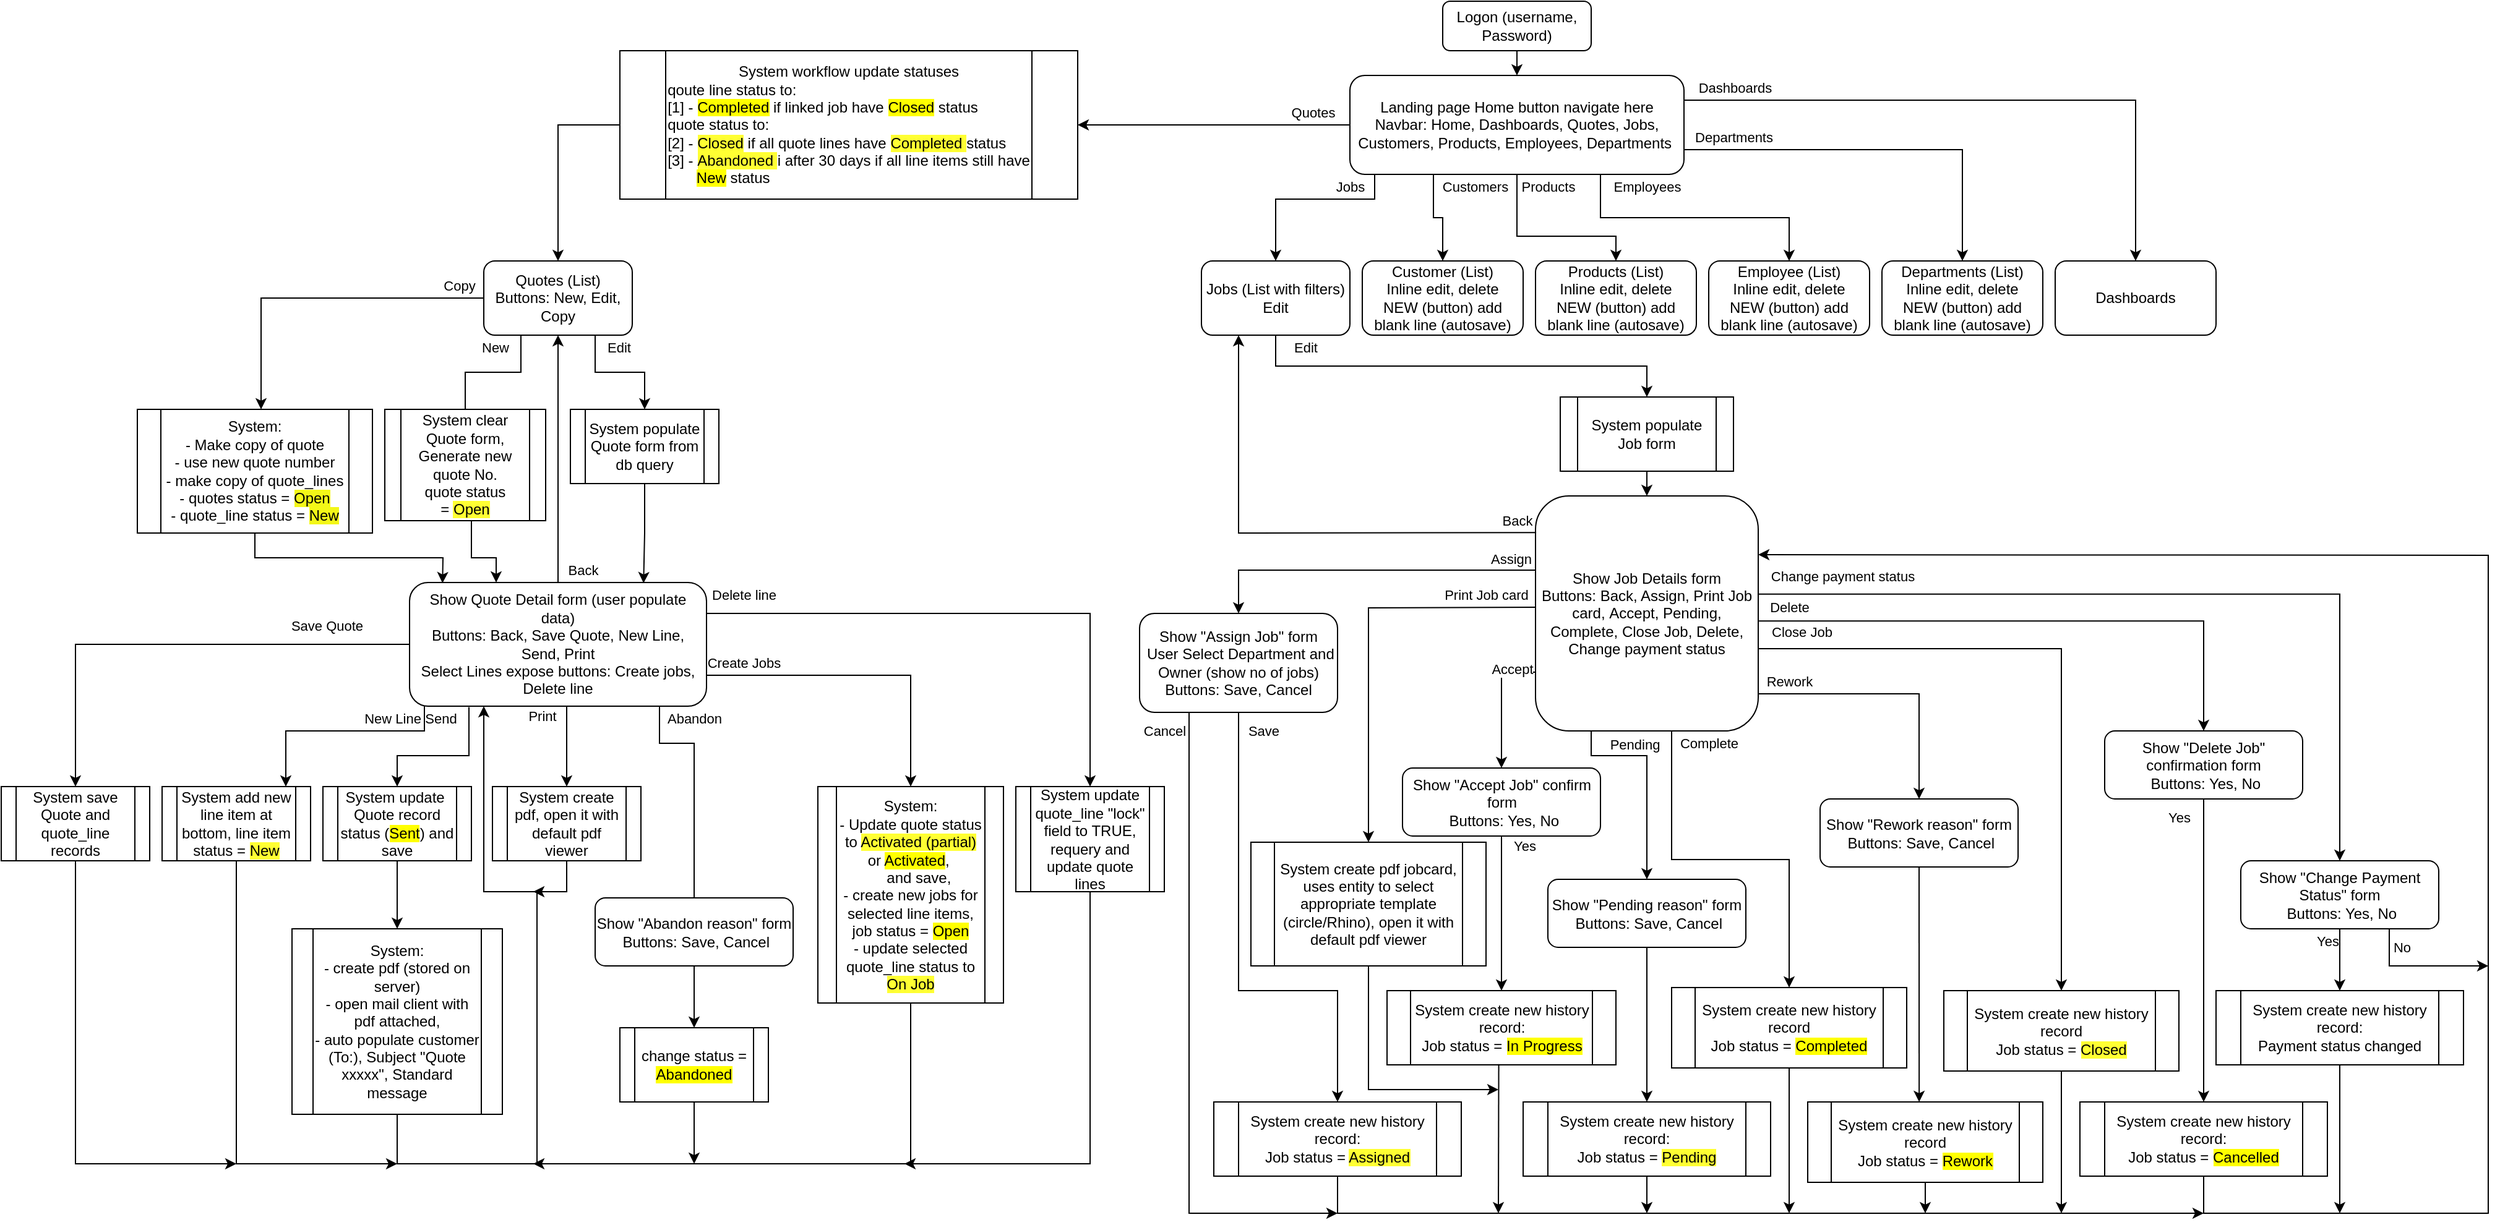 <mxfile version="20.8.16" type="device"><diagram id="C5RBs43oDa-KdzZeNtuy" name="Page-1"><mxGraphModel dx="1424" dy="427" grid="1" gridSize="10" guides="1" tooltips="1" connect="1" arrows="1" fold="1" page="1" pageScale="1" pageWidth="827" pageHeight="1169" math="0" shadow="0"><root><mxCell id="WIyWlLk6GJQsqaUBKTNV-0"/><mxCell id="WIyWlLk6GJQsqaUBKTNV-1" parent="WIyWlLk6GJQsqaUBKTNV-0"/><mxCell id="WIyWlLk6GJQsqaUBKTNV-3" value="Logon (username, Password)" style="rounded=1;whiteSpace=wrap;html=1;fontSize=12;glass=0;strokeWidth=1;shadow=0;" parent="WIyWlLk6GJQsqaUBKTNV-1" vertex="1"><mxGeometry x="355" y="10" width="120" height="40" as="geometry"/></mxCell><mxCell id="UO__6lG9plmgbBNIE1Rd-0" value="Landing page Home button navigate here&lt;br&gt;Navbar: Home, Dashboards, Quotes, Jobs, Customers, Products, Employees, Departments&amp;nbsp;" style="rounded=1;whiteSpace=wrap;html=1;" parent="WIyWlLk6GJQsqaUBKTNV-1" vertex="1"><mxGeometry x="280" y="70" width="270" height="80" as="geometry"/></mxCell><mxCell id="UO__6lG9plmgbBNIE1Rd-2" value="" style="endArrow=classic;html=1;rounded=0;exitX=0.5;exitY=1;exitDx=0;exitDy=0;entryX=0.5;entryY=0;entryDx=0;entryDy=0;" parent="WIyWlLk6GJQsqaUBKTNV-1" source="WIyWlLk6GJQsqaUBKTNV-3" target="UO__6lG9plmgbBNIE1Rd-0" edge="1"><mxGeometry width="50" height="50" relative="1" as="geometry"><mxPoint x="390" y="280" as="sourcePoint"/><mxPoint x="440" y="230" as="targetPoint"/></mxGeometry></mxCell><mxCell id="UO__6lG9plmgbBNIE1Rd-3" value="Quotes (List)&lt;br&gt;Buttons: New, Edit, Copy" style="rounded=1;whiteSpace=wrap;html=1;" parent="WIyWlLk6GJQsqaUBKTNV-1" vertex="1"><mxGeometry x="-420" y="220" width="120" height="60" as="geometry"/></mxCell><mxCell id="UO__6lG9plmgbBNIE1Rd-5" value="Customer (List)&lt;br style=&quot;border-color: var(--border-color);&quot;&gt;Inline edit, delete&lt;br style=&quot;border-color: var(--border-color);&quot;&gt;NEW (button) add blank line (autosave)" style="rounded=1;whiteSpace=wrap;html=1;" parent="WIyWlLk6GJQsqaUBKTNV-1" vertex="1"><mxGeometry x="290" y="220" width="130" height="60" as="geometry"/></mxCell><mxCell id="UO__6lG9plmgbBNIE1Rd-6" value="Departments (List)&lt;br style=&quot;border-color: var(--border-color);&quot;&gt;Inline edit, delete&lt;br style=&quot;border-color: var(--border-color);&quot;&gt;NEW (button) add blank line (autosave)" style="rounded=1;whiteSpace=wrap;html=1;" parent="WIyWlLk6GJQsqaUBKTNV-1" vertex="1"><mxGeometry x="710" y="220" width="130" height="60" as="geometry"/></mxCell><mxCell id="UO__6lG9plmgbBNIE1Rd-8" value="Employee (List)&lt;br&gt;Inline edit, delete&lt;br&gt;NEW (button) add blank line (autosave)" style="rounded=1;whiteSpace=wrap;html=1;" parent="WIyWlLk6GJQsqaUBKTNV-1" vertex="1"><mxGeometry x="570" y="220" width="130" height="60" as="geometry"/></mxCell><mxCell id="UO__6lG9plmgbBNIE1Rd-20" value="" style="endArrow=classic;html=1;rounded=0;exitX=0;exitY=0.5;exitDx=0;exitDy=0;edgeStyle=orthogonalEdgeStyle;" parent="WIyWlLk6GJQsqaUBKTNV-1" source="UO__6lG9plmgbBNIE1Rd-3" target="YD0DISfWOn8aC3_Gt3WI-0" edge="1"><mxGeometry relative="1" as="geometry"><mxPoint x="-440" y="260" as="sourcePoint"/><mxPoint x="-590" y="330" as="targetPoint"/><Array as="points"><mxPoint x="-600" y="250"/></Array></mxGeometry></mxCell><mxCell id="UO__6lG9plmgbBNIE1Rd-21" value="Copy" style="edgeLabel;resizable=0;html=1;align=center;verticalAlign=middle;" parent="UO__6lG9plmgbBNIE1Rd-20" connectable="0" vertex="1"><mxGeometry relative="1" as="geometry"><mxPoint x="115" y="-10" as="offset"/></mxGeometry></mxCell><mxCell id="UO__6lG9plmgbBNIE1Rd-22" value="&lt;br&gt;" style="edgeLabel;resizable=0;html=1;align=left;verticalAlign=bottom;" parent="UO__6lG9plmgbBNIE1Rd-20" connectable="0" vertex="1"><mxGeometry x="-1" relative="1" as="geometry"/></mxCell><mxCell id="UO__6lG9plmgbBNIE1Rd-31" value="Show Quote Detail form (user populate data)&lt;br&gt;Buttons: Back, Save Quote, New Line, Send, Print&lt;br&gt;Select Lines expose buttons: Create jobs, Delete line" style="rounded=1;whiteSpace=wrap;html=1;" parent="WIyWlLk6GJQsqaUBKTNV-1" vertex="1"><mxGeometry x="-480" y="480" width="240" height="100" as="geometry"/></mxCell><mxCell id="UO__6lG9plmgbBNIE1Rd-38" value="" style="endArrow=classic;html=1;rounded=0;exitX=0.75;exitY=1;exitDx=0;exitDy=0;edgeStyle=orthogonalEdgeStyle;" parent="WIyWlLk6GJQsqaUBKTNV-1" source="UO__6lG9plmgbBNIE1Rd-3" target="UO__6lG9plmgbBNIE1Rd-46" edge="1"><mxGeometry relative="1" as="geometry"><mxPoint x="-290" y="290" as="sourcePoint"/><mxPoint x="-310" y="340" as="targetPoint"/></mxGeometry></mxCell><mxCell id="UO__6lG9plmgbBNIE1Rd-39" value="Edit" style="edgeLabel;resizable=0;html=1;align=center;verticalAlign=middle;" parent="UO__6lG9plmgbBNIE1Rd-38" connectable="0" vertex="1"><mxGeometry relative="1" as="geometry"><mxPoint x="-1" y="-20" as="offset"/></mxGeometry></mxCell><mxCell id="UO__6lG9plmgbBNIE1Rd-40" value="" style="endArrow=classic;html=1;rounded=0;exitX=0.5;exitY=1;exitDx=0;exitDy=0;edgeStyle=orthogonalEdgeStyle;startArrow=none;" parent="WIyWlLk6GJQsqaUBKTNV-1" source="UO__6lG9plmgbBNIE1Rd-45" target="UO__6lG9plmgbBNIE1Rd-31" edge="1"><mxGeometry relative="1" as="geometry"><mxPoint x="-260" y="419.41" as="sourcePoint"/><mxPoint x="-420" y="410" as="targetPoint"/><Array as="points"><mxPoint x="-430" y="460"/><mxPoint x="-410" y="460"/></Array></mxGeometry></mxCell><mxCell id="UO__6lG9plmgbBNIE1Rd-43" value="" style="endArrow=classic;html=1;rounded=0;edgeStyle=orthogonalEdgeStyle;entryX=0.788;entryY=0.005;entryDx=0;entryDy=0;entryPerimeter=0;" parent="WIyWlLk6GJQsqaUBKTNV-1" source="UO__6lG9plmgbBNIE1Rd-46" target="UO__6lG9plmgbBNIE1Rd-31" edge="1"><mxGeometry width="50" height="50" relative="1" as="geometry"><mxPoint x="-310" y="400" as="sourcePoint"/><mxPoint x="-280" y="490" as="targetPoint"/></mxGeometry></mxCell><mxCell id="UO__6lG9plmgbBNIE1Rd-46" value="System populate Quote form from db query" style="shape=process;whiteSpace=wrap;html=1;backgroundOutline=1;" parent="WIyWlLk6GJQsqaUBKTNV-1" vertex="1"><mxGeometry x="-350" y="340" width="120" height="60" as="geometry"/></mxCell><mxCell id="UO__6lG9plmgbBNIE1Rd-49" value="System save Quote and quote_line records" style="shape=process;whiteSpace=wrap;html=1;backgroundOutline=1;" parent="WIyWlLk6GJQsqaUBKTNV-1" vertex="1"><mxGeometry x="-810" y="645" width="120" height="60" as="geometry"/></mxCell><mxCell id="UO__6lG9plmgbBNIE1Rd-50" value="" style="endArrow=classic;html=1;rounded=0;edgeStyle=orthogonalEdgeStyle;exitX=0;exitY=0.5;exitDx=0;exitDy=0;" parent="WIyWlLk6GJQsqaUBKTNV-1" source="UO__6lG9plmgbBNIE1Rd-31" target="UO__6lG9plmgbBNIE1Rd-49" edge="1"><mxGeometry relative="1" as="geometry"><mxPoint x="-480" y="575" as="sourcePoint"/><mxPoint x="-670" y="640" as="targetPoint"/></mxGeometry></mxCell><mxCell id="UO__6lG9plmgbBNIE1Rd-51" value="Save Quote" style="edgeLabel;resizable=0;html=1;align=center;verticalAlign=middle;" parent="UO__6lG9plmgbBNIE1Rd-50" connectable="0" vertex="1"><mxGeometry relative="1" as="geometry"><mxPoint x="125" y="-15" as="offset"/></mxGeometry></mxCell><mxCell id="UO__6lG9plmgbBNIE1Rd-53" value="" style="endArrow=classic;html=1;rounded=0;entryX=0.5;entryY=1;entryDx=0;entryDy=0;exitX=0.5;exitY=0;exitDx=0;exitDy=0;" parent="WIyWlLk6GJQsqaUBKTNV-1" source="UO__6lG9plmgbBNIE1Rd-31" target="UO__6lG9plmgbBNIE1Rd-3" edge="1"><mxGeometry relative="1" as="geometry"><mxPoint x="-370" y="540" as="sourcePoint"/><mxPoint x="-510" y="555" as="targetPoint"/></mxGeometry></mxCell><mxCell id="UO__6lG9plmgbBNIE1Rd-54" value="Back" style="edgeLabel;resizable=0;html=1;align=center;verticalAlign=middle;" parent="UO__6lG9plmgbBNIE1Rd-53" connectable="0" vertex="1"><mxGeometry relative="1" as="geometry"><mxPoint x="20" y="90" as="offset"/></mxGeometry></mxCell><mxCell id="UO__6lG9plmgbBNIE1Rd-55" value="Jobs (List with filters) Edit" style="rounded=1;whiteSpace=wrap;html=1;" parent="WIyWlLk6GJQsqaUBKTNV-1" vertex="1"><mxGeometry x="160" y="220" width="120" height="60" as="geometry"/></mxCell><mxCell id="UO__6lG9plmgbBNIE1Rd-64" value="Show Job Details form&lt;br&gt;Buttons: Back, Assign, Print Job card,&amp;nbsp;Accept, Pending, Complete, Close Job, Delete,&lt;br&gt;Change payment status" style="rounded=1;whiteSpace=wrap;html=1;" parent="WIyWlLk6GJQsqaUBKTNV-1" vertex="1"><mxGeometry x="430" y="410" width="180" height="190" as="geometry"/></mxCell><mxCell id="UO__6lG9plmgbBNIE1Rd-65" value="" style="endArrow=classic;html=1;rounded=0;entryX=0.5;entryY=0;entryDx=0;entryDy=0;edgeStyle=orthogonalEdgeStyle;exitX=0.5;exitY=1;exitDx=0;exitDy=0;" parent="WIyWlLk6GJQsqaUBKTNV-1" source="UO__6lG9plmgbBNIE1Rd-55" target="UO__6lG9plmgbBNIE1Rd-72" edge="1"><mxGeometry relative="1" as="geometry"><mxPoint x="180" y="280" as="sourcePoint"/><mxPoint x="270" y="340" as="targetPoint"/></mxGeometry></mxCell><mxCell id="UO__6lG9plmgbBNIE1Rd-66" value="Edit" style="edgeLabel;resizable=0;html=1;align=center;verticalAlign=middle;" parent="UO__6lG9plmgbBNIE1Rd-65" connectable="0" vertex="1"><mxGeometry relative="1" as="geometry"><mxPoint x="-126" y="-15" as="offset"/></mxGeometry></mxCell><mxCell id="UO__6lG9plmgbBNIE1Rd-70" value="" style="endArrow=classic;html=1;rounded=0;edgeStyle=orthogonalEdgeStyle;" parent="WIyWlLk6GJQsqaUBKTNV-1" source="UO__6lG9plmgbBNIE1Rd-72" target="UO__6lG9plmgbBNIE1Rd-64" edge="1"><mxGeometry width="50" height="50" relative="1" as="geometry"><mxPoint x="270" y="400" as="sourcePoint"/><mxPoint x="190" y="450" as="targetPoint"/></mxGeometry></mxCell><mxCell id="UO__6lG9plmgbBNIE1Rd-72" value="System populate Job form" style="shape=process;whiteSpace=wrap;html=1;backgroundOutline=1;" parent="WIyWlLk6GJQsqaUBKTNV-1" vertex="1"><mxGeometry x="450" y="330" width="140" height="60" as="geometry"/></mxCell><mxCell id="UO__6lG9plmgbBNIE1Rd-79" value="" style="endArrow=classic;html=1;rounded=0;exitX=0.003;exitY=0.156;exitDx=0;exitDy=0;entryX=0.25;entryY=1;entryDx=0;entryDy=0;exitPerimeter=0;" parent="WIyWlLk6GJQsqaUBKTNV-1" source="UO__6lG9plmgbBNIE1Rd-64" target="UO__6lG9plmgbBNIE1Rd-55" edge="1"><mxGeometry relative="1" as="geometry"><mxPoint x="-40.0" y="380" as="sourcePoint"/><mxPoint x="70" y="470" as="targetPoint"/><Array as="points"><mxPoint x="190" y="440"/></Array></mxGeometry></mxCell><mxCell id="UO__6lG9plmgbBNIE1Rd-80" value="Back" style="edgeLabel;resizable=0;html=1;align=center;verticalAlign=middle;" parent="UO__6lG9plmgbBNIE1Rd-79" connectable="0" vertex="1"><mxGeometry relative="1" as="geometry"><mxPoint x="185" y="-10" as="offset"/></mxGeometry></mxCell><mxCell id="xAi5fd5gF54kywsEwOQj-1" value="" style="edgeStyle=orthogonalEdgeStyle;rounded=0;orthogonalLoop=1;jettySize=auto;html=1;exitX=0.5;exitY=1;exitDx=0;exitDy=0;" edge="1" parent="WIyWlLk6GJQsqaUBKTNV-1" source="xAi5fd5gF54kywsEwOQj-0"><mxGeometry relative="1" as="geometry"><mxPoint x="-220" y="810" as="sourcePoint"/><mxPoint x="-250" y="950" as="targetPoint"/></mxGeometry></mxCell><mxCell id="UO__6lG9plmgbBNIE1Rd-87" value="System:&lt;br&gt;- Update quote status to &lt;span style=&quot;background-color: rgb(255, 255, 51);&quot;&gt;Activated (partial)&lt;/span&gt; or &lt;span style=&quot;background-color: rgb(255, 255, 0);&quot;&gt;Activated&lt;/span&gt;,&amp;nbsp;&lt;br&gt;&amp;nbsp; &amp;nbsp; and save,&lt;br&gt;- create new jobs for selected line items, job status = &lt;span style=&quot;background-color: rgb(255, 255, 0);&quot;&gt;Open&lt;/span&gt;&lt;br&gt;- update selected quote_line status to &lt;span style=&quot;background-color: rgb(255, 255, 51);&quot;&gt;On Job&lt;br&gt;&lt;/span&gt;" style="shape=process;whiteSpace=wrap;html=1;backgroundOutline=1;" parent="WIyWlLk6GJQsqaUBKTNV-1" vertex="1"><mxGeometry x="-150" y="645" width="150" height="175" as="geometry"/></mxCell><mxCell id="UO__6lG9plmgbBNIE1Rd-90" value="Show &quot;Assign Job&quot; form&lt;br&gt;&amp;nbsp;User Select Department and Owner (show no of jobs)&lt;br&gt;Buttons: Save, Cancel" style="rounded=1;whiteSpace=wrap;html=1;" parent="WIyWlLk6GJQsqaUBKTNV-1" vertex="1"><mxGeometry x="110" y="505" width="160" height="80" as="geometry"/></mxCell><mxCell id="UO__6lG9plmgbBNIE1Rd-91" value="" style="endArrow=classic;html=1;rounded=0;edgeStyle=orthogonalEdgeStyle;" parent="WIyWlLk6GJQsqaUBKTNV-1" target="UO__6lG9plmgbBNIE1Rd-90" edge="1"><mxGeometry relative="1" as="geometry"><mxPoint x="430" y="470" as="sourcePoint"/><mxPoint x="240.0" y="340.0" as="targetPoint"/><Array as="points"><mxPoint x="429" y="470"/><mxPoint x="190" y="470"/></Array></mxGeometry></mxCell><mxCell id="UO__6lG9plmgbBNIE1Rd-92" value="Assign" style="edgeLabel;resizable=0;html=1;align=center;verticalAlign=middle;" parent="UO__6lG9plmgbBNIE1Rd-91" connectable="0" vertex="1"><mxGeometry relative="1" as="geometry"><mxPoint x="117" y="-9" as="offset"/></mxGeometry></mxCell><mxCell id="UO__6lG9plmgbBNIE1Rd-93" value="System create new history record:&lt;br style=&quot;border-color: var(--border-color);&quot;&gt;Job status = &lt;span style=&quot;background-color: rgb(255, 255, 51);&quot;&gt;Assigned&lt;/span&gt;" style="shape=process;whiteSpace=wrap;html=1;backgroundOutline=1;" parent="WIyWlLk6GJQsqaUBKTNV-1" vertex="1"><mxGeometry x="170" y="900" width="200" height="60" as="geometry"/></mxCell><mxCell id="UO__6lG9plmgbBNIE1Rd-94" value="" style="endArrow=classic;html=1;rounded=0;edgeStyle=orthogonalEdgeStyle;" parent="WIyWlLk6GJQsqaUBKTNV-1" source="UO__6lG9plmgbBNIE1Rd-90" target="UO__6lG9plmgbBNIE1Rd-93" edge="1"><mxGeometry relative="1" as="geometry"><mxPoint x="329.7" y="510.0" as="sourcePoint"/><mxPoint x="329.7" y="560.0" as="targetPoint"/><Array as="points"><mxPoint x="190" y="810"/><mxPoint x="270" y="810"/></Array></mxGeometry></mxCell><mxCell id="UO__6lG9plmgbBNIE1Rd-95" value="Save" style="edgeLabel;resizable=0;html=1;align=center;verticalAlign=middle;" parent="UO__6lG9plmgbBNIE1Rd-94" connectable="0" vertex="1"><mxGeometry relative="1" as="geometry"><mxPoint x="20" y="-183" as="offset"/></mxGeometry></mxCell><mxCell id="UO__6lG9plmgbBNIE1Rd-96" value="" style="endArrow=classic;html=1;rounded=0;exitX=0.5;exitY=1;exitDx=0;exitDy=0;edgeStyle=orthogonalEdgeStyle;" parent="WIyWlLk6GJQsqaUBKTNV-1" source="UO__6lG9plmgbBNIE1Rd-93" edge="1"><mxGeometry width="50" height="50" relative="1" as="geometry"><mxPoint x="300" y="540" as="sourcePoint"/><mxPoint x="970" y="990" as="targetPoint"/><Array as="points"><mxPoint x="270" y="990"/><mxPoint x="970" y="990"/></Array></mxGeometry></mxCell><mxCell id="UO__6lG9plmgbBNIE1Rd-99" value="System:&lt;br&gt;- create pdf (stored on server)&lt;br&gt;- open mail client with pdf attached,&lt;br&gt;- auto populate customer (To:), Subject &quot;Quote xxxxx&quot;, Standard message" style="shape=process;whiteSpace=wrap;html=1;backgroundOutline=1;" parent="WIyWlLk6GJQsqaUBKTNV-1" vertex="1"><mxGeometry x="-575" y="760" width="170" height="150" as="geometry"/></mxCell><mxCell id="UO__6lG9plmgbBNIE1Rd-100" value="System update&amp;nbsp; Quote record status (&lt;span style=&quot;background-color: rgb(255, 255, 0);&quot;&gt;Sent&lt;/span&gt;) and save" style="shape=process;whiteSpace=wrap;html=1;backgroundOutline=1;" parent="WIyWlLk6GJQsqaUBKTNV-1" vertex="1"><mxGeometry x="-550" y="645" width="120" height="60" as="geometry"/></mxCell><mxCell id="UO__6lG9plmgbBNIE1Rd-101" value="" style="endArrow=classic;html=1;rounded=0;edgeStyle=orthogonalEdgeStyle;entryX=0.5;entryY=0;entryDx=0;entryDy=0;exitX=0.2;exitY=1.007;exitDx=0;exitDy=0;exitPerimeter=0;" parent="WIyWlLk6GJQsqaUBKTNV-1" source="UO__6lG9plmgbBNIE1Rd-31" target="UO__6lG9plmgbBNIE1Rd-100" edge="1"><mxGeometry relative="1" as="geometry"><mxPoint x="-310" y="610" as="sourcePoint"/><mxPoint x="-320" y="650" as="targetPoint"/><Array as="points"><mxPoint x="-432" y="620"/><mxPoint x="-490" y="620"/></Array></mxGeometry></mxCell><mxCell id="UO__6lG9plmgbBNIE1Rd-102" value="Send" style="edgeLabel;resizable=0;html=1;align=center;verticalAlign=middle;" parent="UO__6lG9plmgbBNIE1Rd-101" connectable="0" vertex="1"><mxGeometry relative="1" as="geometry"><mxPoint x="-2" y="-30" as="offset"/></mxGeometry></mxCell><mxCell id="UO__6lG9plmgbBNIE1Rd-103" value="" style="endArrow=classic;html=1;rounded=0;exitX=0.5;exitY=1;exitDx=0;exitDy=0;entryX=0.5;entryY=0;entryDx=0;entryDy=0;" parent="WIyWlLk6GJQsqaUBKTNV-1" source="UO__6lG9plmgbBNIE1Rd-100" target="UO__6lG9plmgbBNIE1Rd-99" edge="1"><mxGeometry width="50" height="50" relative="1" as="geometry"><mxPoint x="-310" y="810" as="sourcePoint"/><mxPoint x="-260" y="760" as="targetPoint"/></mxGeometry></mxCell><mxCell id="UO__6lG9plmgbBNIE1Rd-105" value="" style="endArrow=classic;html=1;rounded=0;edgeStyle=orthogonalEdgeStyle;entryX=0.5;entryY=0;entryDx=0;entryDy=0;exitX=1;exitY=0.75;exitDx=0;exitDy=0;" parent="WIyWlLk6GJQsqaUBKTNV-1" target="UO__6lG9plmgbBNIE1Rd-87" edge="1" source="UO__6lG9plmgbBNIE1Rd-31"><mxGeometry relative="1" as="geometry"><mxPoint x="-260" y="580" as="sourcePoint"/><mxPoint x="-120" y="640" as="targetPoint"/></mxGeometry></mxCell><mxCell id="UO__6lG9plmgbBNIE1Rd-106" value="Create Jobs" style="edgeLabel;resizable=0;html=1;align=center;verticalAlign=middle;" parent="UO__6lG9plmgbBNIE1Rd-105" connectable="0" vertex="1"><mxGeometry relative="1" as="geometry"><mxPoint x="-98" y="-10" as="offset"/></mxGeometry></mxCell><mxCell id="UO__6lG9plmgbBNIE1Rd-109" value="Dashboards" style="rounded=1;whiteSpace=wrap;html=1;" parent="WIyWlLk6GJQsqaUBKTNV-1" vertex="1"><mxGeometry x="850" y="220" width="130" height="60" as="geometry"/></mxCell><mxCell id="UO__6lG9plmgbBNIE1Rd-113" value="System create new history record&lt;br&gt;Job status = &lt;span style=&quot;background-color: rgb(255, 255, 0);&quot;&gt;Completed&lt;/span&gt;" style="shape=process;whiteSpace=wrap;html=1;backgroundOutline=1;" parent="WIyWlLk6GJQsqaUBKTNV-1" vertex="1"><mxGeometry x="540" y="807.5" width="190" height="65" as="geometry"/></mxCell><mxCell id="UO__6lG9plmgbBNIE1Rd-115" value="System workflow update statuses&lt;br&gt;&lt;div style=&quot;text-align: left;&quot;&gt;&lt;span style=&quot;background-color: initial;&quot;&gt;qoute line status to:&lt;/span&gt;&lt;/div&gt;&lt;div style=&quot;text-align: left;&quot;&gt;&lt;span style=&quot;background-color: initial;&quot;&gt;[1] -&amp;nbsp;&lt;/span&gt;&lt;span style=&quot;background-color: rgb(255, 255, 0);&quot;&gt;Completed&lt;/span&gt;&lt;span style=&quot;background-color: initial;&quot;&gt;&amp;nbsp;if linked job have &lt;/span&gt;&lt;span style=&quot;background-color: rgb(255, 255, 0);&quot;&gt;Closed&lt;/span&gt;&lt;span style=&quot;background-color: initial;&quot;&gt; status&lt;/span&gt;&lt;/div&gt;&lt;div style=&quot;text-align: left;&quot;&gt;&lt;span style=&quot;background-color: initial;&quot;&gt;quote status to:&lt;/span&gt;&lt;/div&gt;&lt;div style=&quot;text-align: left;&quot;&gt;&lt;span style=&quot;background-color: initial;&quot;&gt;[2] -&amp;nbsp;&lt;/span&gt;&lt;span style=&quot;background-color: rgb(255, 255, 51);&quot;&gt;Closed&lt;/span&gt;&lt;span style=&quot;background-color: initial;&quot;&gt; if all quote lines have &lt;/span&gt;&lt;span style=&quot;background-color: rgb(255, 255, 51);&quot;&gt;Completed &lt;/span&gt;&lt;span style=&quot;background-color: initial;&quot;&gt;status&lt;/span&gt;&lt;/div&gt;&lt;div style=&quot;text-align: left;&quot;&gt;&lt;span style=&quot;background-color: initial;&quot;&gt;[3] -&amp;nbsp;&lt;/span&gt;&lt;span style=&quot;background-color: rgb(255, 255, 51);&quot;&gt;Abandoned &lt;/span&gt;&lt;span style=&quot;background-color: initial;&quot;&gt;i after 30 days if all line items still have&lt;/span&gt;&lt;/div&gt;&lt;div style=&quot;text-align: left;&quot;&gt;&lt;span style=&quot;background-color: initial;&quot;&gt;&amp;nbsp; &amp;nbsp; &amp;nbsp; &amp;nbsp;&lt;/span&gt;&lt;span style=&quot;background-color: rgb(255, 255, 0);&quot;&gt;New&lt;/span&gt;&lt;span style=&quot;background-color: initial;&quot;&gt; status&lt;/span&gt;&lt;/div&gt;" style="shape=process;whiteSpace=wrap;html=1;backgroundOutline=1;" parent="WIyWlLk6GJQsqaUBKTNV-1" vertex="1"><mxGeometry x="-310" y="50" width="370" height="120" as="geometry"/></mxCell><mxCell id="UO__6lG9plmgbBNIE1Rd-116" value="" style="endArrow=classic;html=1;rounded=0;entryX=0.5;entryY=0;entryDx=0;entryDy=0;exitX=0;exitY=0.5;exitDx=0;exitDy=0;edgeStyle=orthogonalEdgeStyle;" parent="WIyWlLk6GJQsqaUBKTNV-1" source="UO__6lG9plmgbBNIE1Rd-115" target="UO__6lG9plmgbBNIE1Rd-3" edge="1"><mxGeometry width="50" height="50" relative="1" as="geometry"><mxPoint x="-200" y="270" as="sourcePoint"/><mxPoint x="-150" y="220" as="targetPoint"/></mxGeometry></mxCell><mxCell id="bn9WS0nW_N-Bdegm0aEB-10" value="System create new history record&lt;br style=&quot;border-color: var(--border-color);&quot;&gt;Job status = &lt;span style=&quot;background-color: rgb(255, 255, 51);&quot;&gt;Closed&lt;/span&gt;" style="shape=process;whiteSpace=wrap;html=1;backgroundOutline=1;" parent="WIyWlLk6GJQsqaUBKTNV-1" vertex="1"><mxGeometry x="760" y="810" width="190" height="65" as="geometry"/></mxCell><mxCell id="FHoST9mSGM_nf9gU5FEZ-1" value="System create new history record:&lt;br&gt;Job status = &lt;span style=&quot;background-color: rgb(255, 255, 0);&quot;&gt;In Progress&lt;/span&gt;" style="shape=process;whiteSpace=wrap;html=1;backgroundOutline=1;" parent="WIyWlLk6GJQsqaUBKTNV-1" vertex="1"><mxGeometry x="310" y="810" width="185" height="60" as="geometry"/></mxCell><mxCell id="FHoST9mSGM_nf9gU5FEZ-2" value="Show &quot;Pending reason&quot; form&lt;br style=&quot;border-color: var(--border-color);&quot;&gt;&amp;nbsp;Buttons: Save, Cancel" style="rounded=1;whiteSpace=wrap;html=1;" parent="WIyWlLk6GJQsqaUBKTNV-1" vertex="1"><mxGeometry x="440" y="720" width="160" height="55" as="geometry"/></mxCell><mxCell id="YXFKZWMW8xviHyvgcEc7-0" value="Products (List)&lt;br style=&quot;border-color: var(--border-color);&quot;&gt;Inline edit, delete&lt;br style=&quot;border-color: var(--border-color);&quot;&gt;NEW (button) add blank line (autosave)" style="rounded=1;whiteSpace=wrap;html=1;" parent="WIyWlLk6GJQsqaUBKTNV-1" vertex="1"><mxGeometry x="430" y="220" width="130" height="60" as="geometry"/></mxCell><mxCell id="YD0DISfWOn8aC3_Gt3WI-0" value="System:&lt;br&gt;- Make copy of quote&lt;br&gt;- use new quote number&lt;br&gt;- make copy of quote_lines&lt;br&gt;- quotes status = &lt;span style=&quot;background-color: rgb(243, 247, 24);&quot;&gt;Open&lt;/span&gt;&lt;br&gt;- quote_line status = &lt;span style=&quot;background-color: rgb(243, 247, 24);&quot;&gt;New&lt;br&gt;&lt;/span&gt;" style="shape=process;whiteSpace=wrap;html=1;backgroundOutline=1;" parent="WIyWlLk6GJQsqaUBKTNV-1" vertex="1"><mxGeometry x="-700" y="340" width="190" height="100" as="geometry"/></mxCell><mxCell id="YD0DISfWOn8aC3_Gt3WI-1" value="" style="endArrow=classic;html=1;rounded=0;exitX=0.5;exitY=1;exitDx=0;exitDy=0;entryX=0.111;entryY=0.005;entryDx=0;entryDy=0;entryPerimeter=0;" parent="WIyWlLk6GJQsqaUBKTNV-1" source="YD0DISfWOn8aC3_Gt3WI-0" target="UO__6lG9plmgbBNIE1Rd-31" edge="1"><mxGeometry width="50" height="50" relative="1" as="geometry"><mxPoint x="-270" y="530" as="sourcePoint"/><mxPoint x="-420" y="490" as="targetPoint"/><Array as="points"><mxPoint x="-605" y="460"/><mxPoint x="-453" y="460"/></Array></mxGeometry></mxCell><mxCell id="YD0DISfWOn8aC3_Gt3WI-2" value="System add new line item at bottom, line item status = &lt;span style=&quot;background-color: rgb(255, 255, 51);&quot;&gt;New&lt;/span&gt;" style="shape=process;whiteSpace=wrap;html=1;backgroundOutline=1;" parent="WIyWlLk6GJQsqaUBKTNV-1" vertex="1"><mxGeometry x="-680" y="645" width="120" height="60" as="geometry"/></mxCell><mxCell id="YD0DISfWOn8aC3_Gt3WI-5" value="" style="endArrow=classic;html=1;rounded=0;edgeStyle=orthogonalEdgeStyle;exitX=0.05;exitY=1;exitDx=0;exitDy=0;exitPerimeter=0;" parent="WIyWlLk6GJQsqaUBKTNV-1" source="UO__6lG9plmgbBNIE1Rd-31" target="YD0DISfWOn8aC3_Gt3WI-2" edge="1"><mxGeometry relative="1" as="geometry"><mxPoint x="-400" y="610" as="sourcePoint"/><mxPoint x="-620" y="655" as="targetPoint"/><Array as="points"><mxPoint x="-468" y="600"/><mxPoint x="-580" y="600"/></Array></mxGeometry></mxCell><mxCell id="YD0DISfWOn8aC3_Gt3WI-6" value="New Line" style="edgeLabel;resizable=0;html=1;align=center;verticalAlign=middle;" parent="YD0DISfWOn8aC3_Gt3WI-5" connectable="0" vertex="1"><mxGeometry relative="1" as="geometry"><mxPoint x="42" y="-10" as="offset"/></mxGeometry></mxCell><mxCell id="YD0DISfWOn8aC3_Gt3WI-7" value="" style="endArrow=classic;html=1;rounded=0;edgeStyle=orthogonalEdgeStyle;entryX=0.5;entryY=0;entryDx=0;entryDy=0;" parent="WIyWlLk6GJQsqaUBKTNV-1" target="YD0DISfWOn8aC3_Gt3WI-9" edge="1"><mxGeometry relative="1" as="geometry"><mxPoint x="-350" y="580" as="sourcePoint"/><mxPoint x="-260" y="640" as="targetPoint"/><Array as="points"><mxPoint x="-353" y="580"/></Array></mxGeometry></mxCell><mxCell id="YD0DISfWOn8aC3_Gt3WI-8" value="Print" style="edgeLabel;resizable=0;html=1;align=center;verticalAlign=middle;" parent="YD0DISfWOn8aC3_Gt3WI-7" connectable="0" vertex="1"><mxGeometry relative="1" as="geometry"><mxPoint x="-20" y="-23" as="offset"/></mxGeometry></mxCell><mxCell id="YD0DISfWOn8aC3_Gt3WI-9" value="System create pdf, open it with default pdf viewer" style="shape=process;whiteSpace=wrap;html=1;backgroundOutline=1;" parent="WIyWlLk6GJQsqaUBKTNV-1" vertex="1"><mxGeometry x="-413" y="645" width="120" height="60" as="geometry"/></mxCell><mxCell id="YD0DISfWOn8aC3_Gt3WI-13" value="" style="endArrow=none;html=1;rounded=0;entryX=0.5;entryY=0;entryDx=0;entryDy=0;exitX=0.25;exitY=1;exitDx=0;exitDy=0;edgeStyle=orthogonalEdgeStyle;" parent="WIyWlLk6GJQsqaUBKTNV-1" source="UO__6lG9plmgbBNIE1Rd-3" target="UO__6lG9plmgbBNIE1Rd-45" edge="1"><mxGeometry relative="1" as="geometry"><mxPoint x="-390" y="280" as="sourcePoint"/><mxPoint x="-420" y="410" as="targetPoint"/></mxGeometry></mxCell><mxCell id="YD0DISfWOn8aC3_Gt3WI-14" value="New" style="edgeLabel;resizable=0;html=1;align=center;verticalAlign=middle;" parent="YD0DISfWOn8aC3_Gt3WI-13" connectable="0" vertex="1"><mxGeometry relative="1" as="geometry"><mxPoint x="1" y="-20" as="offset"/></mxGeometry></mxCell><mxCell id="UO__6lG9plmgbBNIE1Rd-45" value="System clear Quote form, Generate new quote No.&lt;br&gt;quote status =&amp;nbsp;&lt;span style=&quot;background-color: rgb(255, 255, 51);&quot;&gt;Open&lt;/span&gt;" style="shape=process;whiteSpace=wrap;html=1;backgroundOutline=1;" parent="WIyWlLk6GJQsqaUBKTNV-1" vertex="1"><mxGeometry x="-500" y="340" width="130" height="90" as="geometry"/></mxCell><mxCell id="YD0DISfWOn8aC3_Gt3WI-19" value="" style="endArrow=classic;html=1;rounded=0;exitX=0.5;exitY=1;exitDx=0;exitDy=0;entryX=0.25;entryY=1;entryDx=0;entryDy=0;" parent="WIyWlLk6GJQsqaUBKTNV-1" source="UO__6lG9plmgbBNIE1Rd-99" target="UO__6lG9plmgbBNIE1Rd-31" edge="1"><mxGeometry width="50" height="50" relative="1" as="geometry"><mxPoint x="-290" y="740" as="sourcePoint"/><mxPoint x="-240" y="690" as="targetPoint"/><Array as="points"><mxPoint x="-490" y="950"/><mxPoint x="-377" y="950"/><mxPoint x="-377" y="730"/><mxPoint x="-420" y="730"/></Array></mxGeometry></mxCell><mxCell id="YD0DISfWOn8aC3_Gt3WI-20" value="" style="endArrow=classic;html=1;rounded=0;exitX=0.5;exitY=1;exitDx=0;exitDy=0;" parent="WIyWlLk6GJQsqaUBKTNV-1" source="YD0DISfWOn8aC3_Gt3WI-2" edge="1"><mxGeometry width="50" height="50" relative="1" as="geometry"><mxPoint x="-290" y="730" as="sourcePoint"/><mxPoint x="-490" y="950" as="targetPoint"/><Array as="points"><mxPoint x="-620" y="950"/></Array></mxGeometry></mxCell><mxCell id="YD0DISfWOn8aC3_Gt3WI-21" value="" style="endArrow=classic;html=1;rounded=0;exitX=0.5;exitY=1;exitDx=0;exitDy=0;" parent="WIyWlLk6GJQsqaUBKTNV-1" source="UO__6lG9plmgbBNIE1Rd-49" edge="1"><mxGeometry width="50" height="50" relative="1" as="geometry"><mxPoint x="-250" y="860" as="sourcePoint"/><mxPoint x="-620" y="950" as="targetPoint"/><Array as="points"><mxPoint x="-750" y="950"/></Array></mxGeometry></mxCell><mxCell id="YD0DISfWOn8aC3_Gt3WI-22" value="" style="endArrow=classic;html=1;rounded=0;exitX=0.5;exitY=1;exitDx=0;exitDy=0;" parent="WIyWlLk6GJQsqaUBKTNV-1" source="YD0DISfWOn8aC3_Gt3WI-9" edge="1"><mxGeometry width="50" height="50" relative="1" as="geometry"><mxPoint x="-250" y="860" as="sourcePoint"/><mxPoint x="-380" y="730" as="targetPoint"/><Array as="points"><mxPoint x="-353" y="730"/></Array></mxGeometry></mxCell><mxCell id="YD0DISfWOn8aC3_Gt3WI-23" value="" style="endArrow=classic;html=1;rounded=0;exitX=0.5;exitY=1;exitDx=0;exitDy=0;" parent="WIyWlLk6GJQsqaUBKTNV-1" source="UO__6lG9plmgbBNIE1Rd-87" edge="1"><mxGeometry width="50" height="50" relative="1" as="geometry"><mxPoint x="-120" y="750" as="sourcePoint"/><mxPoint x="-380" y="950" as="targetPoint"/><Array as="points"><mxPoint x="-75" y="950"/></Array></mxGeometry></mxCell><mxCell id="YD0DISfWOn8aC3_Gt3WI-25" value="System update quote_line &quot;lock&quot; field to TRUE, requery and update quote lines" style="shape=process;whiteSpace=wrap;html=1;backgroundOutline=1;" parent="WIyWlLk6GJQsqaUBKTNV-1" vertex="1"><mxGeometry x="10" y="645" width="120" height="85" as="geometry"/></mxCell><mxCell id="YD0DISfWOn8aC3_Gt3WI-26" value="" style="endArrow=classic;html=1;rounded=0;edgeStyle=orthogonalEdgeStyle;exitX=1;exitY=0.25;exitDx=0;exitDy=0;" parent="WIyWlLk6GJQsqaUBKTNV-1" source="UO__6lG9plmgbBNIE1Rd-31" target="YD0DISfWOn8aC3_Gt3WI-25" edge="1"><mxGeometry relative="1" as="geometry"><mxPoint x="-250" y="590" as="sourcePoint"/><mxPoint x="10" y="600" as="targetPoint"/></mxGeometry></mxCell><mxCell id="YD0DISfWOn8aC3_Gt3WI-27" value="Delete line" style="edgeLabel;resizable=0;html=1;align=center;verticalAlign=middle;" parent="YD0DISfWOn8aC3_Gt3WI-26" connectable="0" vertex="1"><mxGeometry relative="1" as="geometry"><mxPoint x="-195" y="-15" as="offset"/></mxGeometry></mxCell><mxCell id="YD0DISfWOn8aC3_Gt3WI-28" value="" style="endArrow=classic;html=1;rounded=0;exitX=0.5;exitY=1;exitDx=0;exitDy=0;" parent="WIyWlLk6GJQsqaUBKTNV-1" source="YD0DISfWOn8aC3_Gt3WI-25" edge="1"><mxGeometry width="50" height="50" relative="1" as="geometry"><mxPoint x="-240" y="760" as="sourcePoint"/><mxPoint x="-80" y="950" as="targetPoint"/><Array as="points"><mxPoint x="70" y="950"/></Array></mxGeometry></mxCell><mxCell id="YD0DISfWOn8aC3_Gt3WI-29" value="" style="endArrow=classic;html=1;rounded=0;entryX=1;entryY=0.5;entryDx=0;entryDy=0;edgeStyle=orthogonalEdgeStyle;exitX=0;exitY=0.5;exitDx=0;exitDy=0;" parent="WIyWlLk6GJQsqaUBKTNV-1" source="UO__6lG9plmgbBNIE1Rd-0" target="UO__6lG9plmgbBNIE1Rd-115" edge="1"><mxGeometry relative="1" as="geometry"><mxPoint x="190" y="290" as="sourcePoint"/><mxPoint x="170" y="350" as="targetPoint"/></mxGeometry></mxCell><mxCell id="YD0DISfWOn8aC3_Gt3WI-30" value="Quotes" style="edgeLabel;resizable=0;html=1;align=center;verticalAlign=middle;" parent="YD0DISfWOn8aC3_Gt3WI-29" connectable="0" vertex="1"><mxGeometry relative="1" as="geometry"><mxPoint x="80" y="-10" as="offset"/></mxGeometry></mxCell><mxCell id="YD0DISfWOn8aC3_Gt3WI-31" value="" style="endArrow=classic;html=1;rounded=0;edgeStyle=orthogonalEdgeStyle;" parent="WIyWlLk6GJQsqaUBKTNV-1" source="UO__6lG9plmgbBNIE1Rd-0" target="UO__6lG9plmgbBNIE1Rd-55" edge="1"><mxGeometry relative="1" as="geometry"><mxPoint x="300" y="150" as="sourcePoint"/><mxPoint x="280" y="210" as="targetPoint"/><Array as="points"><mxPoint x="300" y="170"/><mxPoint x="220" y="170"/></Array></mxGeometry></mxCell><mxCell id="YD0DISfWOn8aC3_Gt3WI-32" value="Jobs" style="edgeLabel;resizable=0;html=1;align=center;verticalAlign=middle;" parent="YD0DISfWOn8aC3_Gt3WI-31" connectable="0" vertex="1"><mxGeometry relative="1" as="geometry"><mxPoint x="35" y="-10" as="offset"/></mxGeometry></mxCell><mxCell id="YD0DISfWOn8aC3_Gt3WI-33" value="" style="endArrow=classic;html=1;rounded=0;edgeStyle=orthogonalEdgeStyle;exitX=0.25;exitY=1;exitDx=0;exitDy=0;" parent="WIyWlLk6GJQsqaUBKTNV-1" source="UO__6lG9plmgbBNIE1Rd-0" target="UO__6lG9plmgbBNIE1Rd-5" edge="1"><mxGeometry relative="1" as="geometry"><mxPoint x="310" y="160" as="sourcePoint"/><mxPoint x="230" y="230" as="targetPoint"/></mxGeometry></mxCell><mxCell id="YD0DISfWOn8aC3_Gt3WI-34" value="Customers" style="edgeLabel;resizable=0;html=1;align=center;verticalAlign=middle;" parent="YD0DISfWOn8aC3_Gt3WI-33" connectable="0" vertex="1"><mxGeometry relative="1" as="geometry"><mxPoint x="29" y="-25" as="offset"/></mxGeometry></mxCell><mxCell id="YD0DISfWOn8aC3_Gt3WI-35" value="" style="endArrow=classic;html=1;rounded=0;edgeStyle=orthogonalEdgeStyle;" parent="WIyWlLk6GJQsqaUBKTNV-1" source="UO__6lG9plmgbBNIE1Rd-0" target="YXFKZWMW8xviHyvgcEc7-0" edge="1"><mxGeometry relative="1" as="geometry"><mxPoint x="320" y="170" as="sourcePoint"/><mxPoint x="240" y="240" as="targetPoint"/><Array as="points"><mxPoint x="415" y="200"/><mxPoint x="495" y="200"/></Array></mxGeometry></mxCell><mxCell id="YD0DISfWOn8aC3_Gt3WI-36" value="Products" style="edgeLabel;resizable=0;html=1;align=center;verticalAlign=middle;" parent="YD0DISfWOn8aC3_Gt3WI-35" connectable="0" vertex="1"><mxGeometry relative="1" as="geometry"><mxPoint y="-40" as="offset"/></mxGeometry></mxCell><mxCell id="YD0DISfWOn8aC3_Gt3WI-37" value="" style="endArrow=classic;html=1;rounded=0;edgeStyle=orthogonalEdgeStyle;exitX=0.75;exitY=1;exitDx=0;exitDy=0;" parent="WIyWlLk6GJQsqaUBKTNV-1" source="UO__6lG9plmgbBNIE1Rd-0" target="UO__6lG9plmgbBNIE1Rd-8" edge="1"><mxGeometry relative="1" as="geometry"><mxPoint x="330" y="180" as="sourcePoint"/><mxPoint x="250" y="250" as="targetPoint"/></mxGeometry></mxCell><mxCell id="YD0DISfWOn8aC3_Gt3WI-38" value="Employees" style="edgeLabel;resizable=0;html=1;align=center;verticalAlign=middle;" parent="YD0DISfWOn8aC3_Gt3WI-37" connectable="0" vertex="1"><mxGeometry relative="1" as="geometry"><mxPoint x="-39" y="-25" as="offset"/></mxGeometry></mxCell><mxCell id="YD0DISfWOn8aC3_Gt3WI-39" value="" style="endArrow=classic;html=1;rounded=0;edgeStyle=orthogonalEdgeStyle;exitX=1;exitY=0.75;exitDx=0;exitDy=0;" parent="WIyWlLk6GJQsqaUBKTNV-1" source="UO__6lG9plmgbBNIE1Rd-0" target="UO__6lG9plmgbBNIE1Rd-6" edge="1"><mxGeometry relative="1" as="geometry"><mxPoint x="340" y="190" as="sourcePoint"/><mxPoint x="260" y="260" as="targetPoint"/></mxGeometry></mxCell><mxCell id="YD0DISfWOn8aC3_Gt3WI-40" value="Departments" style="edgeLabel;resizable=0;html=1;align=center;verticalAlign=middle;" parent="YD0DISfWOn8aC3_Gt3WI-39" connectable="0" vertex="1"><mxGeometry relative="1" as="geometry"><mxPoint x="-118" y="-10" as="offset"/></mxGeometry></mxCell><mxCell id="YD0DISfWOn8aC3_Gt3WI-41" value="" style="endArrow=classic;html=1;rounded=0;edgeStyle=orthogonalEdgeStyle;exitX=1;exitY=0.25;exitDx=0;exitDy=0;" parent="WIyWlLk6GJQsqaUBKTNV-1" source="UO__6lG9plmgbBNIE1Rd-0" target="UO__6lG9plmgbBNIE1Rd-109" edge="1"><mxGeometry relative="1" as="geometry"><mxPoint x="907" y="70" as="sourcePoint"/><mxPoint x="827" y="140" as="targetPoint"/></mxGeometry></mxCell><mxCell id="YD0DISfWOn8aC3_Gt3WI-42" value="Dashboards" style="edgeLabel;resizable=0;html=1;align=center;verticalAlign=middle;" parent="YD0DISfWOn8aC3_Gt3WI-41" connectable="0" vertex="1"><mxGeometry relative="1" as="geometry"><mxPoint x="-207" y="-10" as="offset"/></mxGeometry></mxCell><mxCell id="YD0DISfWOn8aC3_Gt3WI-44" value="" style="endArrow=classic;html=1;rounded=0;edgeStyle=orthogonalEdgeStyle;exitX=0;exitY=0.75;exitDx=0;exitDy=0;entryX=0.5;entryY=0;entryDx=0;entryDy=0;" parent="WIyWlLk6GJQsqaUBKTNV-1" source="UO__6lG9plmgbBNIE1Rd-64" target="knxvhzdhlgiE8oK4ZtYY-9" edge="1"><mxGeometry relative="1" as="geometry"><mxPoint x="439.1" y="469.28" as="sourcePoint"/><mxPoint x="340" y="500" as="targetPoint"/></mxGeometry></mxCell><mxCell id="YD0DISfWOn8aC3_Gt3WI-45" value="Accept" style="edgeLabel;resizable=0;html=1;align=center;verticalAlign=middle;" parent="YD0DISfWOn8aC3_Gt3WI-44" connectable="0" vertex="1"><mxGeometry relative="1" as="geometry"><mxPoint x="8" y="-28" as="offset"/></mxGeometry></mxCell><mxCell id="YD0DISfWOn8aC3_Gt3WI-48" value="System create new history record:&lt;br style=&quot;border-color: var(--border-color);&quot;&gt;Job status = &lt;span style=&quot;background-color: rgb(255, 255, 51);&quot;&gt;Pending&lt;/span&gt;" style="shape=process;whiteSpace=wrap;html=1;backgroundOutline=1;" parent="WIyWlLk6GJQsqaUBKTNV-1" vertex="1"><mxGeometry x="420" y="900" width="200" height="60" as="geometry"/></mxCell><mxCell id="YD0DISfWOn8aC3_Gt3WI-51" value="" style="endArrow=classic;html=1;rounded=0;edgeStyle=orthogonalEdgeStyle;exitX=0.25;exitY=1;exitDx=0;exitDy=0;" parent="WIyWlLk6GJQsqaUBKTNV-1" source="UO__6lG9plmgbBNIE1Rd-90" edge="1"><mxGeometry relative="1" as="geometry"><mxPoint x="200" y="590" as="sourcePoint"/><mxPoint x="270" y="990" as="targetPoint"/><Array as="points"><mxPoint x="150" y="990"/><mxPoint x="270" y="990"/></Array></mxGeometry></mxCell><mxCell id="YD0DISfWOn8aC3_Gt3WI-52" value="Cancel" style="edgeLabel;resizable=0;html=1;align=center;verticalAlign=middle;" parent="YD0DISfWOn8aC3_Gt3WI-51" connectable="0" vertex="1"><mxGeometry relative="1" as="geometry"><mxPoint x="-20" y="-248" as="offset"/></mxGeometry></mxCell><mxCell id="YD0DISfWOn8aC3_Gt3WI-53" value="" style="endArrow=classic;html=1;rounded=0;edgeStyle=orthogonalEdgeStyle;exitX=0.25;exitY=1;exitDx=0;exitDy=0;" parent="WIyWlLk6GJQsqaUBKTNV-1" source="UO__6lG9plmgbBNIE1Rd-64" target="FHoST9mSGM_nf9gU5FEZ-2" edge="1"><mxGeometry relative="1" as="geometry"><mxPoint x="485" y="530" as="sourcePoint"/><mxPoint x="412.526" y="595" as="targetPoint"/><Array as="points"><mxPoint x="475" y="620"/><mxPoint x="520" y="620"/></Array></mxGeometry></mxCell><mxCell id="YD0DISfWOn8aC3_Gt3WI-54" value="Pending" style="edgeLabel;resizable=0;html=1;align=center;verticalAlign=middle;" parent="YD0DISfWOn8aC3_Gt3WI-53" connectable="0" vertex="1"><mxGeometry relative="1" as="geometry"><mxPoint x="-10" y="-27" as="offset"/></mxGeometry></mxCell><mxCell id="YD0DISfWOn8aC3_Gt3WI-55" value="" style="endArrow=classic;html=1;rounded=0;exitX=0.5;exitY=1;exitDx=0;exitDy=0;" parent="WIyWlLk6GJQsqaUBKTNV-1" source="FHoST9mSGM_nf9gU5FEZ-2" target="YD0DISfWOn8aC3_Gt3WI-48" edge="1"><mxGeometry width="50" height="50" relative="1" as="geometry"><mxPoint x="720" y="470" as="sourcePoint"/><mxPoint x="770" y="420" as="targetPoint"/></mxGeometry></mxCell><mxCell id="YD0DISfWOn8aC3_Gt3WI-56" value="" style="endArrow=classic;html=1;rounded=0;edgeStyle=orthogonalEdgeStyle;" parent="WIyWlLk6GJQsqaUBKTNV-1" target="UO__6lG9plmgbBNIE1Rd-113" edge="1"><mxGeometry relative="1" as="geometry"><mxPoint x="540" y="600" as="sourcePoint"/><mxPoint x="650" y="565" as="targetPoint"/><Array as="points"><mxPoint x="540" y="600"/><mxPoint x="540" y="704"/><mxPoint x="635" y="704"/></Array></mxGeometry></mxCell><mxCell id="YD0DISfWOn8aC3_Gt3WI-57" value="Complete" style="edgeLabel;resizable=0;html=1;align=center;verticalAlign=middle;" parent="YD0DISfWOn8aC3_Gt3WI-56" connectable="0" vertex="1"><mxGeometry relative="1" as="geometry"><mxPoint x="-18" y="-94" as="offset"/></mxGeometry></mxCell><mxCell id="YD0DISfWOn8aC3_Gt3WI-58" value="" style="endArrow=classic;html=1;rounded=0;edgeStyle=orthogonalEdgeStyle;exitX=1.003;exitY=0.65;exitDx=0;exitDy=0;entryX=0.5;entryY=0;entryDx=0;entryDy=0;exitPerimeter=0;" parent="WIyWlLk6GJQsqaUBKTNV-1" source="UO__6lG9plmgbBNIE1Rd-64" target="bn9WS0nW_N-Bdegm0aEB-10" edge="1"><mxGeometry relative="1" as="geometry"><mxPoint x="620" y="502.5" as="sourcePoint"/><mxPoint x="845" y="565" as="targetPoint"/></mxGeometry></mxCell><mxCell id="YD0DISfWOn8aC3_Gt3WI-59" value="Close Job" style="edgeLabel;resizable=0;html=1;align=center;verticalAlign=middle;" parent="YD0DISfWOn8aC3_Gt3WI-58" connectable="0" vertex="1"><mxGeometry relative="1" as="geometry"><mxPoint x="-210" y="-30" as="offset"/></mxGeometry></mxCell><mxCell id="YD0DISfWOn8aC3_Gt3WI-60" value="System create new history record:&lt;br style=&quot;border-color: var(--border-color);&quot;&gt;Job status = &lt;span style=&quot;background-color: rgb(255, 255, 0);&quot;&gt;Cancelled&lt;/span&gt;" style="shape=process;whiteSpace=wrap;html=1;backgroundOutline=1;" parent="WIyWlLk6GJQsqaUBKTNV-1" vertex="1"><mxGeometry x="870" y="900" width="200" height="60" as="geometry"/></mxCell><mxCell id="YD0DISfWOn8aC3_Gt3WI-61" value="" style="endArrow=classic;html=1;rounded=0;edgeStyle=orthogonalEdgeStyle;entryX=0.5;entryY=0;entryDx=0;entryDy=0;exitX=1.003;exitY=0.532;exitDx=0;exitDy=0;exitPerimeter=0;" parent="WIyWlLk6GJQsqaUBKTNV-1" source="UO__6lG9plmgbBNIE1Rd-64" target="knxvhzdhlgiE8oK4ZtYY-12" edge="1"><mxGeometry relative="1" as="geometry"><mxPoint x="620" y="475" as="sourcePoint"/><mxPoint x="970" y="670" as="targetPoint"/></mxGeometry></mxCell><mxCell id="YD0DISfWOn8aC3_Gt3WI-62" value="Delete" style="edgeLabel;resizable=0;html=1;align=center;verticalAlign=middle;" parent="YD0DISfWOn8aC3_Gt3WI-61" connectable="0" vertex="1"><mxGeometry relative="1" as="geometry"><mxPoint x="-200" y="-11" as="offset"/></mxGeometry></mxCell><mxCell id="YD0DISfWOn8aC3_Gt3WI-64" value="" style="endArrow=classic;html=1;rounded=0;exitX=0.5;exitY=1;exitDx=0;exitDy=0;" parent="WIyWlLk6GJQsqaUBKTNV-1" source="UO__6lG9plmgbBNIE1Rd-113" edge="1"><mxGeometry width="50" height="50" relative="1" as="geometry"><mxPoint x="810" y="440" as="sourcePoint"/><mxPoint x="635" y="990" as="targetPoint"/></mxGeometry></mxCell><mxCell id="YD0DISfWOn8aC3_Gt3WI-65" value="" style="endArrow=classic;html=1;rounded=0;exitX=0.5;exitY=1;exitDx=0;exitDy=0;entryX=1;entryY=0.25;entryDx=0;entryDy=0;" parent="WIyWlLk6GJQsqaUBKTNV-1" source="YD0DISfWOn8aC3_Gt3WI-60" target="UO__6lG9plmgbBNIE1Rd-64" edge="1"><mxGeometry width="50" height="50" relative="1" as="geometry"><mxPoint x="810" y="440" as="sourcePoint"/><mxPoint x="660" y="590" as="targetPoint"/><Array as="points"><mxPoint x="970" y="990"/><mxPoint x="1200" y="990"/><mxPoint x="1200" y="458"/></Array></mxGeometry></mxCell><mxCell id="YD0DISfWOn8aC3_Gt3WI-67" value="" style="endArrow=classic;html=1;rounded=0;exitX=0.5;exitY=1;exitDx=0;exitDy=0;" parent="WIyWlLk6GJQsqaUBKTNV-1" source="bn9WS0nW_N-Bdegm0aEB-10" edge="1"><mxGeometry width="50" height="50" relative="1" as="geometry"><mxPoint x="810" y="440" as="sourcePoint"/><mxPoint x="855" y="990" as="targetPoint"/></mxGeometry></mxCell><mxCell id="YD0DISfWOn8aC3_Gt3WI-69" value="System create pdf jobcard, uses entity to select appropriate template (circle/Rhino), open it with default pdf viewer" style="shape=process;whiteSpace=wrap;html=1;backgroundOutline=1;" parent="WIyWlLk6GJQsqaUBKTNV-1" vertex="1"><mxGeometry x="200" y="690" width="190" height="100" as="geometry"/></mxCell><mxCell id="YD0DISfWOn8aC3_Gt3WI-70" value="" style="endArrow=classic;html=1;rounded=0;edgeStyle=orthogonalEdgeStyle;entryX=0.5;entryY=0;entryDx=0;entryDy=0;" parent="WIyWlLk6GJQsqaUBKTNV-1" target="YD0DISfWOn8aC3_Gt3WI-69" edge="1"><mxGeometry relative="1" as="geometry"><mxPoint x="430" y="500" as="sourcePoint"/><mxPoint x="472.5" y="640" as="targetPoint"/></mxGeometry></mxCell><mxCell id="YD0DISfWOn8aC3_Gt3WI-71" value="Print Job card" style="edgeLabel;resizable=0;html=1;align=center;verticalAlign=middle;" parent="YD0DISfWOn8aC3_Gt3WI-70" connectable="0" vertex="1"><mxGeometry relative="1" as="geometry"><mxPoint x="95" y="-38" as="offset"/></mxGeometry></mxCell><mxCell id="YD0DISfWOn8aC3_Gt3WI-72" value="" style="endArrow=classic;html=1;rounded=0;exitX=0.5;exitY=1;exitDx=0;exitDy=0;" parent="WIyWlLk6GJQsqaUBKTNV-1" source="YD0DISfWOn8aC3_Gt3WI-69" edge="1"><mxGeometry width="50" height="50" relative="1" as="geometry"><mxPoint x="470" y="730" as="sourcePoint"/><mxPoint x="400" y="890" as="targetPoint"/><Array as="points"><mxPoint x="295" y="890"/></Array></mxGeometry></mxCell><mxCell id="YD0DISfWOn8aC3_Gt3WI-73" value="" style="endArrow=classic;html=1;rounded=0;exitX=0.488;exitY=0.99;exitDx=0;exitDy=0;exitPerimeter=0;" parent="WIyWlLk6GJQsqaUBKTNV-1" source="FHoST9mSGM_nf9gU5FEZ-1" edge="1"><mxGeometry width="50" height="50" relative="1" as="geometry"><mxPoint x="470" y="730" as="sourcePoint"/><mxPoint x="400" y="990" as="targetPoint"/></mxGeometry></mxCell><mxCell id="YD0DISfWOn8aC3_Gt3WI-74" value="" style="endArrow=classic;html=1;rounded=0;exitX=0.5;exitY=1;exitDx=0;exitDy=0;" parent="WIyWlLk6GJQsqaUBKTNV-1" source="YD0DISfWOn8aC3_Gt3WI-48" edge="1"><mxGeometry width="50" height="50" relative="1" as="geometry"><mxPoint x="570" y="720" as="sourcePoint"/><mxPoint x="520" y="990" as="targetPoint"/></mxGeometry></mxCell><mxCell id="knxvhzdhlgiE8oK4ZtYY-0" value="Show &quot;Change Payment Status&quot; form&lt;br style=&quot;border-color: var(--border-color);&quot;&gt;&amp;nbsp;Buttons: Yes, No" style="rounded=1;whiteSpace=wrap;html=1;" parent="WIyWlLk6GJQsqaUBKTNV-1" vertex="1"><mxGeometry x="1000" y="705" width="160" height="55" as="geometry"/></mxCell><mxCell id="knxvhzdhlgiE8oK4ZtYY-1" value="System create new history record:&lt;br style=&quot;border-color: var(--border-color);&quot;&gt;Payment status changed" style="shape=process;whiteSpace=wrap;html=1;backgroundOutline=1;" parent="WIyWlLk6GJQsqaUBKTNV-1" vertex="1"><mxGeometry x="980" y="810" width="200" height="60" as="geometry"/></mxCell><mxCell id="knxvhzdhlgiE8oK4ZtYY-2" value="" style="endArrow=classic;html=1;rounded=0;edgeStyle=orthogonalEdgeStyle;exitX=0.997;exitY=0.418;exitDx=0;exitDy=0;entryX=0.5;entryY=0;entryDx=0;entryDy=0;exitPerimeter=0;" parent="WIyWlLk6GJQsqaUBKTNV-1" source="UO__6lG9plmgbBNIE1Rd-64" target="knxvhzdhlgiE8oK4ZtYY-0" edge="1"><mxGeometry relative="1" as="geometry"><mxPoint x="623.06" y="555.09" as="sourcePoint"/><mxPoint x="980" y="850" as="targetPoint"/></mxGeometry></mxCell><mxCell id="knxvhzdhlgiE8oK4ZtYY-3" value="Change payment status" style="edgeLabel;resizable=0;html=1;align=center;verticalAlign=middle;" parent="knxvhzdhlgiE8oK4ZtYY-2" connectable="0" vertex="1"><mxGeometry relative="1" as="geometry"><mxPoint x="-275" y="-15" as="offset"/></mxGeometry></mxCell><mxCell id="knxvhzdhlgiE8oK4ZtYY-4" value="" style="endArrow=classic;html=1;rounded=0;exitX=0.5;exitY=1;exitDx=0;exitDy=0;" parent="WIyWlLk6GJQsqaUBKTNV-1" source="knxvhzdhlgiE8oK4ZtYY-1" edge="1"><mxGeometry width="50" height="50" relative="1" as="geometry"><mxPoint x="650" y="640" as="sourcePoint"/><mxPoint x="1080" y="990" as="targetPoint"/></mxGeometry></mxCell><mxCell id="knxvhzdhlgiE8oK4ZtYY-5" value="" style="endArrow=classic;html=1;rounded=0;edgeStyle=orthogonalEdgeStyle;exitX=0.5;exitY=1;exitDx=0;exitDy=0;" parent="WIyWlLk6GJQsqaUBKTNV-1" source="knxvhzdhlgiE8oK4ZtYY-0" target="knxvhzdhlgiE8oK4ZtYY-1" edge="1"><mxGeometry relative="1" as="geometry"><mxPoint x="530" y="610" as="sourcePoint"/><mxPoint x="530" y="675" as="targetPoint"/></mxGeometry></mxCell><mxCell id="knxvhzdhlgiE8oK4ZtYY-6" value="Yes" style="edgeLabel;resizable=0;html=1;align=center;verticalAlign=middle;" parent="knxvhzdhlgiE8oK4ZtYY-5" connectable="0" vertex="1"><mxGeometry relative="1" as="geometry"><mxPoint x="-10" y="-15" as="offset"/></mxGeometry></mxCell><mxCell id="knxvhzdhlgiE8oK4ZtYY-7" value="" style="endArrow=classic;html=1;rounded=0;edgeStyle=orthogonalEdgeStyle;exitX=0.75;exitY=1;exitDx=0;exitDy=0;" parent="WIyWlLk6GJQsqaUBKTNV-1" source="knxvhzdhlgiE8oK4ZtYY-0" edge="1"><mxGeometry relative="1" as="geometry"><mxPoint x="1090" y="675" as="sourcePoint"/><mxPoint x="1200" y="790" as="targetPoint"/><Array as="points"><mxPoint x="1120" y="790"/><mxPoint x="1200" y="790"/></Array></mxGeometry></mxCell><mxCell id="knxvhzdhlgiE8oK4ZtYY-8" value="No" style="edgeLabel;resizable=0;html=1;align=center;verticalAlign=middle;" parent="knxvhzdhlgiE8oK4ZtYY-7" connectable="0" vertex="1"><mxGeometry relative="1" as="geometry"><mxPoint x="-15" y="-15" as="offset"/></mxGeometry></mxCell><mxCell id="knxvhzdhlgiE8oK4ZtYY-9" value="Show &quot;Accept Job&quot; confirm form&lt;br style=&quot;border-color: var(--border-color);&quot;&gt;&amp;nbsp;Buttons: Yes, No" style="rounded=1;whiteSpace=wrap;html=1;" parent="WIyWlLk6GJQsqaUBKTNV-1" vertex="1"><mxGeometry x="322.5" y="630" width="160" height="55" as="geometry"/></mxCell><mxCell id="knxvhzdhlgiE8oK4ZtYY-10" value="" style="endArrow=classic;html=1;rounded=0;edgeStyle=orthogonalEdgeStyle;exitX=0.5;exitY=1;exitDx=0;exitDy=0;entryX=0.5;entryY=0;entryDx=0;entryDy=0;" parent="WIyWlLk6GJQsqaUBKTNV-1" source="knxvhzdhlgiE8oK4ZtYY-9" target="FHoST9mSGM_nf9gU5FEZ-1" edge="1"><mxGeometry relative="1" as="geometry"><mxPoint x="440" y="562.5" as="sourcePoint"/><mxPoint x="412.5" y="630" as="targetPoint"/></mxGeometry></mxCell><mxCell id="knxvhzdhlgiE8oK4ZtYY-11" value="Yes" style="edgeLabel;resizable=0;html=1;align=center;verticalAlign=middle;" parent="knxvhzdhlgiE8oK4ZtYY-10" connectable="0" vertex="1"><mxGeometry relative="1" as="geometry"><mxPoint x="18" y="-55" as="offset"/></mxGeometry></mxCell><mxCell id="knxvhzdhlgiE8oK4ZtYY-12" value="Show &quot;Delete Job&quot; confirmation form&lt;br style=&quot;border-color: var(--border-color);&quot;&gt;&amp;nbsp;Buttons: Yes, No" style="rounded=1;whiteSpace=wrap;html=1;" parent="WIyWlLk6GJQsqaUBKTNV-1" vertex="1"><mxGeometry x="890" y="600" width="160" height="55" as="geometry"/></mxCell><mxCell id="knxvhzdhlgiE8oK4ZtYY-13" value="" style="endArrow=classic;html=1;rounded=0;edgeStyle=orthogonalEdgeStyle;exitX=0.5;exitY=1;exitDx=0;exitDy=0;entryX=0.5;entryY=0;entryDx=0;entryDy=0;" parent="WIyWlLk6GJQsqaUBKTNV-1" source="knxvhzdhlgiE8oK4ZtYY-12" target="YD0DISfWOn8aC3_Gt3WI-60" edge="1"><mxGeometry relative="1" as="geometry"><mxPoint x="1090" y="770" as="sourcePoint"/><mxPoint x="1090" y="820" as="targetPoint"/></mxGeometry></mxCell><mxCell id="knxvhzdhlgiE8oK4ZtYY-14" value="Yes" style="edgeLabel;resizable=0;html=1;align=center;verticalAlign=middle;" parent="knxvhzdhlgiE8oK4ZtYY-13" connectable="0" vertex="1"><mxGeometry relative="1" as="geometry"><mxPoint x="-20" y="-108" as="offset"/></mxGeometry></mxCell><mxCell id="xAi5fd5gF54kywsEwOQj-0" value="change status = &lt;span style=&quot;background-color: rgb(255, 255, 0);&quot;&gt;Abandoned&lt;/span&gt;" style="shape=process;whiteSpace=wrap;html=1;backgroundOutline=1;" vertex="1" parent="WIyWlLk6GJQsqaUBKTNV-1"><mxGeometry x="-310" y="840" width="120" height="60" as="geometry"/></mxCell><mxCell id="xAi5fd5gF54kywsEwOQj-2" value="" style="endArrow=classic;html=1;rounded=0;edgeStyle=orthogonalEdgeStyle;startArrow=none;" edge="1" parent="WIyWlLk6GJQsqaUBKTNV-1" source="xAi5fd5gF54kywsEwOQj-4" target="xAi5fd5gF54kywsEwOQj-0"><mxGeometry relative="1" as="geometry"><mxPoint x="-278" y="580" as="sourcePoint"/><mxPoint x="-343" y="655" as="targetPoint"/></mxGeometry></mxCell><mxCell id="xAi5fd5gF54kywsEwOQj-5" value="" style="endArrow=none;html=1;rounded=0;edgeStyle=orthogonalEdgeStyle;" edge="1" parent="WIyWlLk6GJQsqaUBKTNV-1" target="xAi5fd5gF54kywsEwOQj-4"><mxGeometry relative="1" as="geometry"><mxPoint x="-278" y="580" as="sourcePoint"/><mxPoint x="-250" y="840" as="targetPoint"/><Array as="points"><mxPoint x="-278" y="610"/><mxPoint x="-250" y="610"/></Array></mxGeometry></mxCell><mxCell id="xAi5fd5gF54kywsEwOQj-6" value="Abandon" style="edgeLabel;resizable=0;html=1;align=center;verticalAlign=middle;" connectable="0" vertex="1" parent="xAi5fd5gF54kywsEwOQj-5"><mxGeometry relative="1" as="geometry"><mxPoint y="-54" as="offset"/></mxGeometry></mxCell><mxCell id="xAi5fd5gF54kywsEwOQj-4" value="Show &quot;Abandon reason&quot; form&lt;br style=&quot;border-color: var(--border-color);&quot;&gt;&amp;nbsp;Buttons: Save, Cancel" style="rounded=1;whiteSpace=wrap;html=1;" vertex="1" parent="WIyWlLk6GJQsqaUBKTNV-1"><mxGeometry x="-330" y="735" width="160" height="55" as="geometry"/></mxCell><mxCell id="xAi5fd5gF54kywsEwOQj-7" value="Show &quot;Rework reason&quot; form&lt;br style=&quot;border-color: var(--border-color);&quot;&gt;&amp;nbsp;Buttons: Save, Cancel" style="rounded=1;whiteSpace=wrap;html=1;" vertex="1" parent="WIyWlLk6GJQsqaUBKTNV-1"><mxGeometry x="660" y="655" width="160" height="55" as="geometry"/></mxCell><mxCell id="xAi5fd5gF54kywsEwOQj-8" value="System create new history record&lt;br&gt;Job status = &lt;span style=&quot;background-color: rgb(255, 255, 0);&quot;&gt;Rework&lt;/span&gt;" style="shape=process;whiteSpace=wrap;html=1;backgroundOutline=1;" vertex="1" parent="WIyWlLk6GJQsqaUBKTNV-1"><mxGeometry x="650" y="900" width="190" height="65" as="geometry"/></mxCell><mxCell id="xAi5fd5gF54kywsEwOQj-9" value="" style="endArrow=classic;html=1;rounded=0;edgeStyle=orthogonalEdgeStyle;exitX=1;exitY=0.75;exitDx=0;exitDy=0;entryX=0.5;entryY=0;entryDx=0;entryDy=0;" edge="1" parent="WIyWlLk6GJQsqaUBKTNV-1" source="UO__6lG9plmgbBNIE1Rd-64" target="xAi5fd5gF54kywsEwOQj-7"><mxGeometry relative="1" as="geometry"><mxPoint x="485" y="610" as="sourcePoint"/><mxPoint x="530" y="730" as="targetPoint"/><Array as="points"><mxPoint x="610" y="570"/><mxPoint x="740" y="570"/></Array></mxGeometry></mxCell><mxCell id="xAi5fd5gF54kywsEwOQj-10" value="Rework" style="edgeLabel;resizable=0;html=1;align=center;verticalAlign=middle;" connectable="0" vertex="1" parent="xAi5fd5gF54kywsEwOQj-9"><mxGeometry relative="1" as="geometry"><mxPoint x="-74" y="-10" as="offset"/></mxGeometry></mxCell><mxCell id="xAi5fd5gF54kywsEwOQj-11" value="" style="endArrow=classic;html=1;rounded=0;exitX=0.5;exitY=1;exitDx=0;exitDy=0;entryX=0.474;entryY=0;entryDx=0;entryDy=0;entryPerimeter=0;" edge="1" parent="WIyWlLk6GJQsqaUBKTNV-1" source="xAi5fd5gF54kywsEwOQj-7" target="xAi5fd5gF54kywsEwOQj-8"><mxGeometry width="50" height="50" relative="1" as="geometry"><mxPoint x="660" y="840" as="sourcePoint"/><mxPoint x="710" y="790" as="targetPoint"/></mxGeometry></mxCell><mxCell id="xAi5fd5gF54kywsEwOQj-12" value="" style="endArrow=classic;html=1;rounded=0;exitX=0.5;exitY=1;exitDx=0;exitDy=0;" edge="1" parent="WIyWlLk6GJQsqaUBKTNV-1" source="xAi5fd5gF54kywsEwOQj-8"><mxGeometry width="50" height="50" relative="1" as="geometry"><mxPoint x="660" y="840" as="sourcePoint"/><mxPoint x="745" y="990" as="targetPoint"/></mxGeometry></mxCell></root></mxGraphModel></diagram></mxfile>